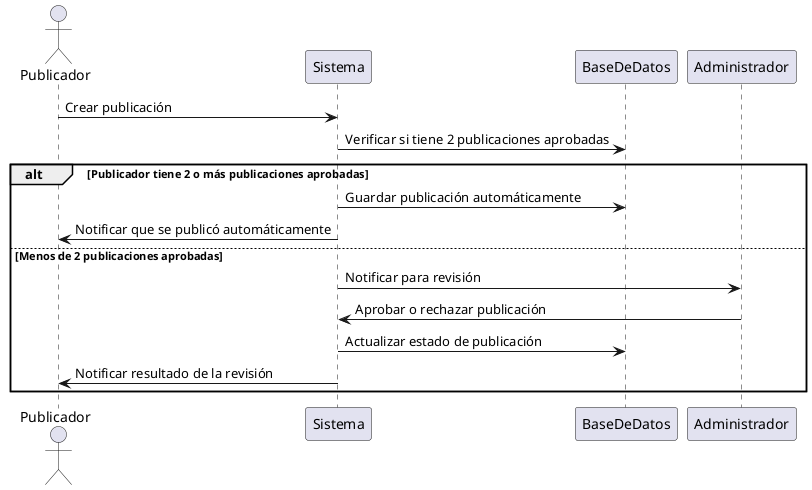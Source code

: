 @startuml new_post
actor Publicador
Publicador -> Sistema : Crear publicación
Sistema -> BaseDeDatos : Verificar si tiene 2 publicaciones aprobadas
alt Publicador tiene 2 o más publicaciones aprobadas
    Sistema -> BaseDeDatos : Guardar publicación automáticamente
    Sistema -> Publicador : Notificar que se publicó automáticamente
else Menos de 2 publicaciones aprobadas
    Sistema -> Administrador : Notificar para revisión
    Administrador -> Sistema : Aprobar o rechazar publicación
    Sistema -> BaseDeDatos : Actualizar estado de publicación
    Sistema -> Publicador : Notificar resultado de la revisión
end
@enduml
